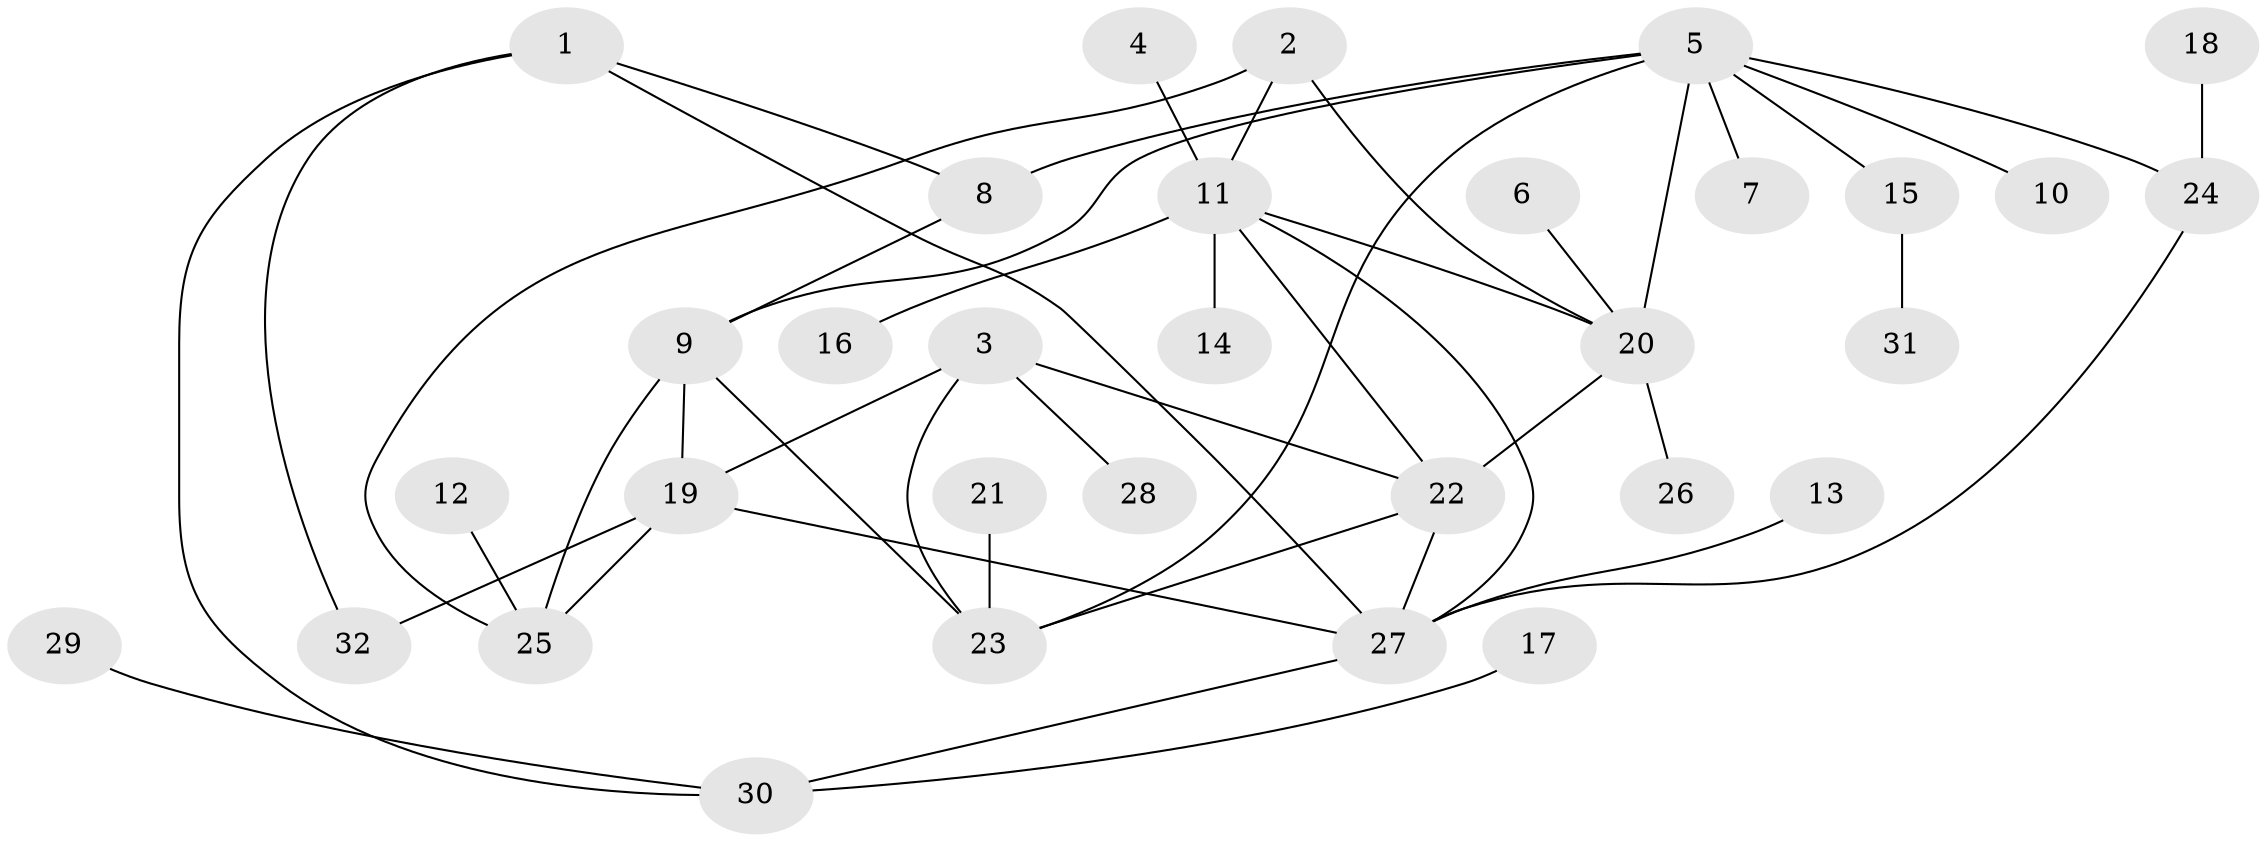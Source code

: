 // original degree distribution, {8: 0.031746031746031744, 4: 0.09523809523809523, 10: 0.015873015873015872, 6: 0.06349206349206349, 9: 0.015873015873015872, 5: 0.015873015873015872, 7: 0.015873015873015872, 1: 0.5714285714285714, 3: 0.047619047619047616, 2: 0.12698412698412698}
// Generated by graph-tools (version 1.1) at 2025/02/03/09/25 03:02:39]
// undirected, 32 vertices, 46 edges
graph export_dot {
graph [start="1"]
  node [color=gray90,style=filled];
  1;
  2;
  3;
  4;
  5;
  6;
  7;
  8;
  9;
  10;
  11;
  12;
  13;
  14;
  15;
  16;
  17;
  18;
  19;
  20;
  21;
  22;
  23;
  24;
  25;
  26;
  27;
  28;
  29;
  30;
  31;
  32;
  1 -- 8 [weight=1.0];
  1 -- 27 [weight=1.0];
  1 -- 30 [weight=1.0];
  1 -- 32 [weight=1.0];
  2 -- 11 [weight=1.0];
  2 -- 20 [weight=1.0];
  2 -- 25 [weight=1.0];
  3 -- 19 [weight=1.0];
  3 -- 22 [weight=1.0];
  3 -- 23 [weight=1.0];
  3 -- 28 [weight=1.0];
  4 -- 11 [weight=1.0];
  5 -- 7 [weight=1.0];
  5 -- 8 [weight=1.0];
  5 -- 9 [weight=1.0];
  5 -- 10 [weight=1.0];
  5 -- 15 [weight=1.0];
  5 -- 20 [weight=1.0];
  5 -- 23 [weight=1.0];
  5 -- 24 [weight=1.0];
  6 -- 20 [weight=1.0];
  8 -- 9 [weight=1.0];
  9 -- 19 [weight=1.0];
  9 -- 23 [weight=1.0];
  9 -- 25 [weight=1.0];
  11 -- 14 [weight=1.0];
  11 -- 16 [weight=1.0];
  11 -- 20 [weight=1.0];
  11 -- 22 [weight=1.0];
  11 -- 27 [weight=1.0];
  12 -- 25 [weight=1.0];
  13 -- 27 [weight=1.0];
  15 -- 31 [weight=1.0];
  17 -- 30 [weight=1.0];
  18 -- 24 [weight=1.0];
  19 -- 25 [weight=1.0];
  19 -- 27 [weight=1.0];
  19 -- 32 [weight=1.0];
  20 -- 22 [weight=1.0];
  20 -- 26 [weight=1.0];
  21 -- 23 [weight=1.0];
  22 -- 23 [weight=1.0];
  22 -- 27 [weight=1.0];
  24 -- 27 [weight=1.0];
  27 -- 30 [weight=1.0];
  29 -- 30 [weight=1.0];
}
